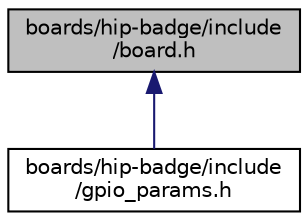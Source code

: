 digraph "boards/hip-badge/include/board.h"
{
 // LATEX_PDF_SIZE
  edge [fontname="Helvetica",fontsize="10",labelfontname="Helvetica",labelfontsize="10"];
  node [fontname="Helvetica",fontsize="10",shape=record];
  Node1 [label="boards/hip-badge/include\l/board.h",height=0.2,width=0.4,color="black", fillcolor="grey75", style="filled", fontcolor="black",tooltip="Board definitions for the HiP Badge."];
  Node1 -> Node2 [dir="back",color="midnightblue",fontsize="10",style="solid",fontname="Helvetica"];
  Node2 [label="boards/hip-badge/include\l/gpio_params.h",height=0.2,width=0.4,color="black", fillcolor="white", style="filled",URL="$hip-badge_2include_2gpio__params_8h.html",tooltip="Board specific configuration of direct mapped GPIOs."];
}
